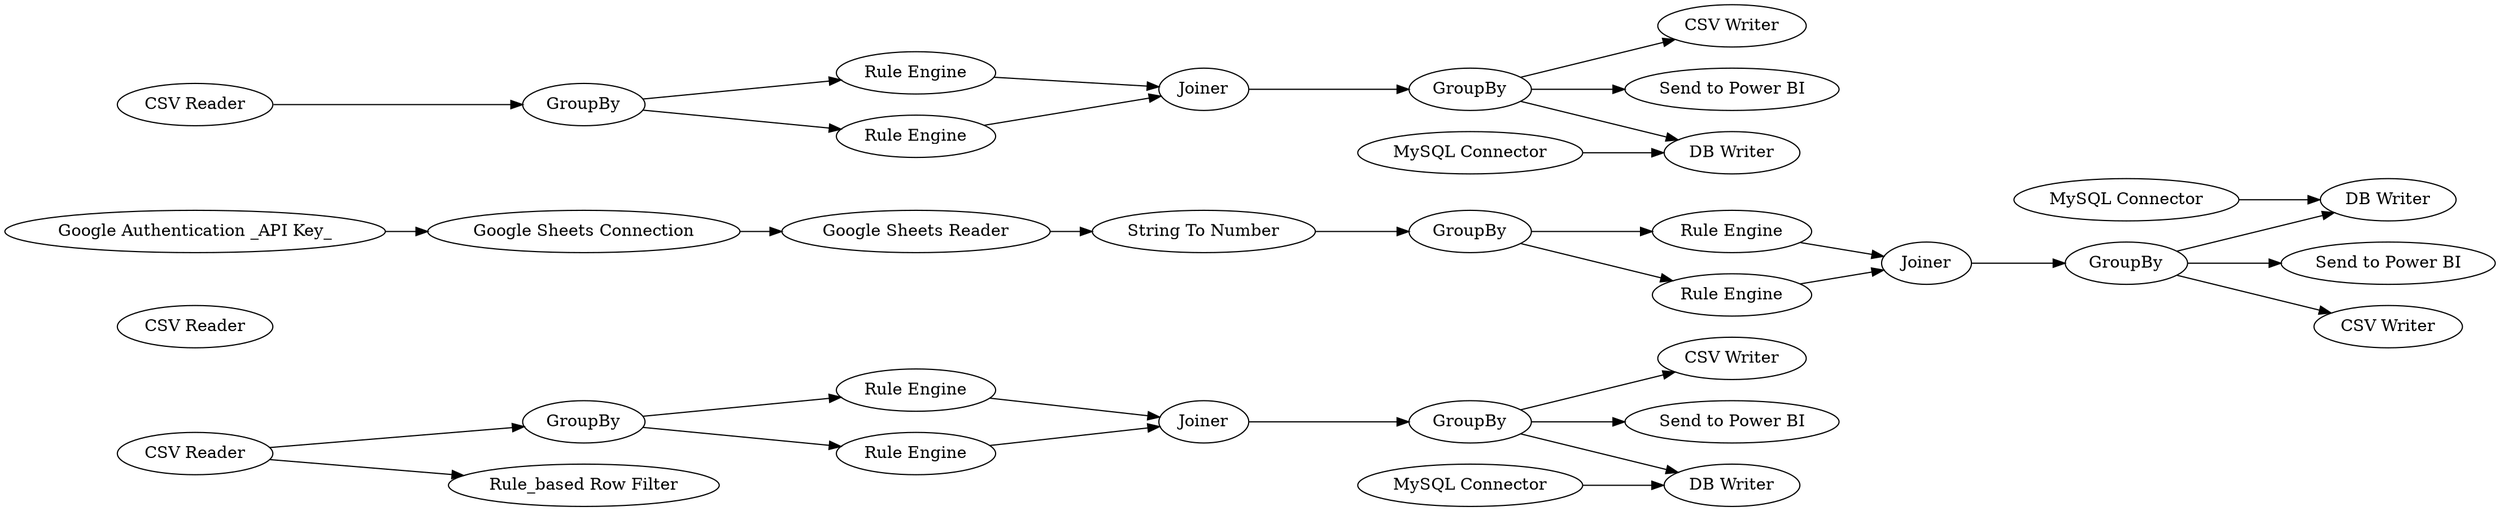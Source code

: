 digraph {
	1 [label="CSV Reader"]
	2 [label="CSV Reader"]
	4 [label=GroupBy]
	9 [label="Rule Engine"]
	10 [label=GroupBy]
	11 [label="Rule Engine"]
	13 [label=Joiner]
	14 [label="CSV Writer"]
	15 [label="Send to Power BI"]
	17 [label="DB Writer"]
	18 [label="MySQL Connector"]
	20 [label="Google Sheets Reader"]
	21 [label="Google Sheets Connection"]
	22 [label="Google Authentication _API Key_"]
	23 [label=GroupBy]
	24 [label="Rule Engine"]
	25 [label="Rule Engine"]
	26 [label=Joiner]
	27 [label=GroupBy]
	28 [label="String To Number"]
	30 [label="Rule_based Row Filter"]
	31 [label="CSV Reader"]
	32 [label="MySQL Connector"]
	33 [label="DB Writer"]
	34 [label="Send to Power BI"]
	35 [label="CSV Writer"]
	38 [label="MySQL Connector"]
	39 [label="CSV Writer"]
	40 [label="Rule Engine"]
	41 [label=GroupBy]
	44 [label="Rule Engine"]
	45 [label="Send to Power BI"]
	46 [label="DB Writer"]
	47 [label=Joiner]
	48 [label=GroupBy]
	1 -> 4
	1 -> 30
	4 -> 9
	4 -> 11
	9 -> 13
	10 -> 14
	10 -> 15
	10 -> 17
	11 -> 13
	13 -> 10
	18 -> 17
	20 -> 28
	21 -> 20
	22 -> 21
	23 -> 25
	23 -> 24
	24 -> 26
	25 -> 26
	26 -> 27
	27 -> 35
	27 -> 34
	27 -> 33
	28 -> 23
	31 -> 48
	32 -> 33
	38 -> 46
	40 -> 47
	41 -> 45
	41 -> 46
	41 -> 39
	44 -> 47
	47 -> 41
	48 -> 40
	48 -> 44
	rankdir=LR
}
